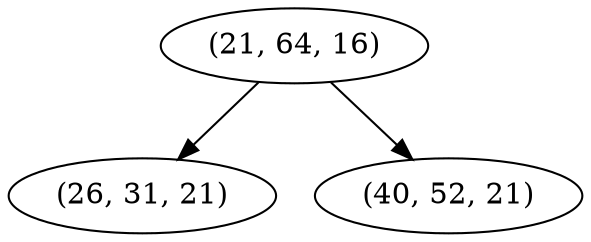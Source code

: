 digraph tree {
    "(21, 64, 16)";
    "(26, 31, 21)";
    "(40, 52, 21)";
    "(21, 64, 16)" -> "(26, 31, 21)";
    "(21, 64, 16)" -> "(40, 52, 21)";
}

